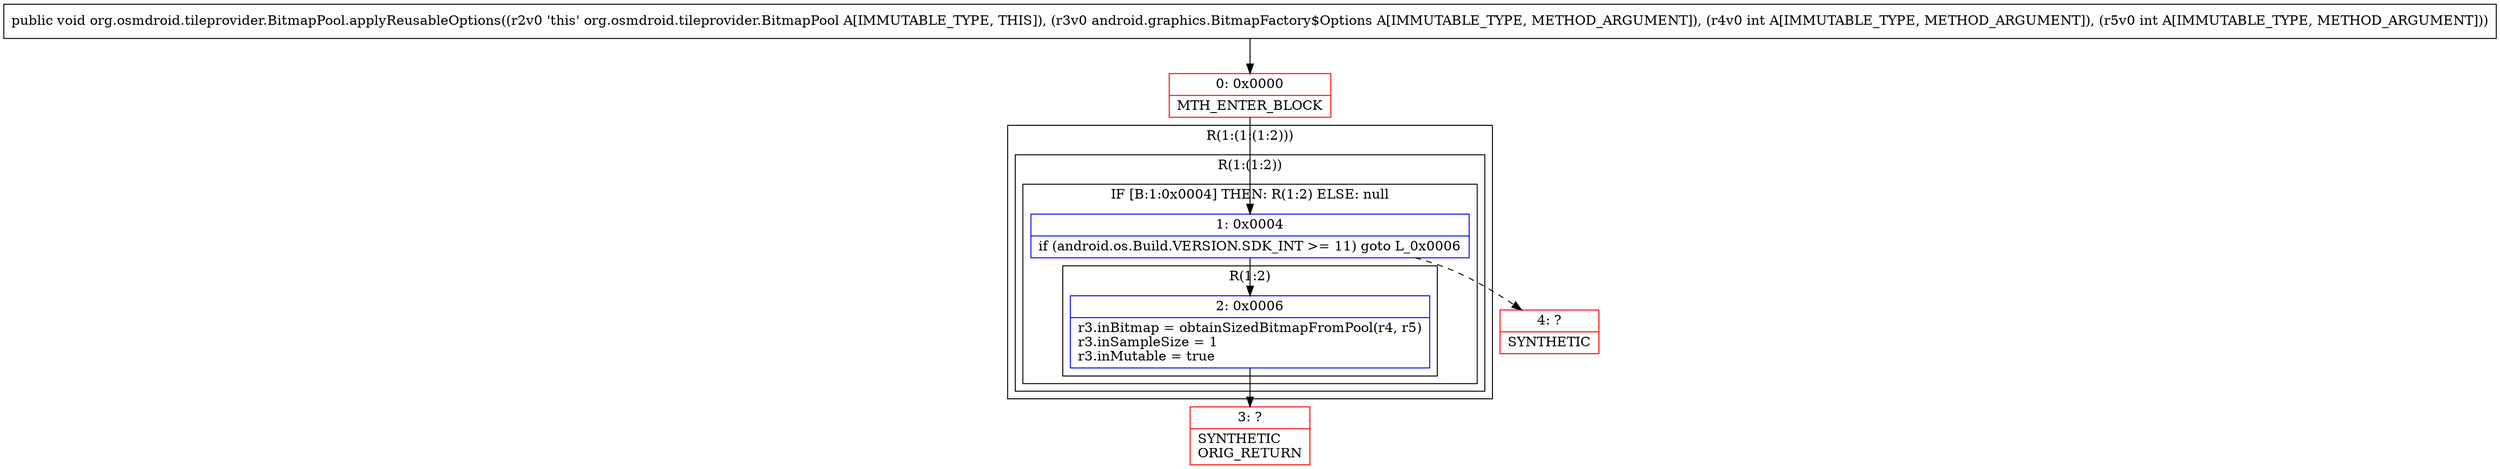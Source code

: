 digraph "CFG fororg.osmdroid.tileprovider.BitmapPool.applyReusableOptions(Landroid\/graphics\/BitmapFactory$Options;II)V" {
subgraph cluster_Region_646774674 {
label = "R(1:(1:(1:2)))";
node [shape=record,color=blue];
subgraph cluster_Region_1520101095 {
label = "R(1:(1:2))";
node [shape=record,color=blue];
subgraph cluster_IfRegion_521656160 {
label = "IF [B:1:0x0004] THEN: R(1:2) ELSE: null";
node [shape=record,color=blue];
Node_1 [shape=record,label="{1\:\ 0x0004|if (android.os.Build.VERSION.SDK_INT \>= 11) goto L_0x0006\l}"];
subgraph cluster_Region_55172612 {
label = "R(1:2)";
node [shape=record,color=blue];
Node_2 [shape=record,label="{2\:\ 0x0006|r3.inBitmap = obtainSizedBitmapFromPool(r4, r5)\lr3.inSampleSize = 1\lr3.inMutable = true\l}"];
}
}
}
}
Node_0 [shape=record,color=red,label="{0\:\ 0x0000|MTH_ENTER_BLOCK\l}"];
Node_3 [shape=record,color=red,label="{3\:\ ?|SYNTHETIC\lORIG_RETURN\l}"];
Node_4 [shape=record,color=red,label="{4\:\ ?|SYNTHETIC\l}"];
MethodNode[shape=record,label="{public void org.osmdroid.tileprovider.BitmapPool.applyReusableOptions((r2v0 'this' org.osmdroid.tileprovider.BitmapPool A[IMMUTABLE_TYPE, THIS]), (r3v0 android.graphics.BitmapFactory$Options A[IMMUTABLE_TYPE, METHOD_ARGUMENT]), (r4v0 int A[IMMUTABLE_TYPE, METHOD_ARGUMENT]), (r5v0 int A[IMMUTABLE_TYPE, METHOD_ARGUMENT])) }"];
MethodNode -> Node_0;
Node_1 -> Node_2;
Node_1 -> Node_4[style=dashed];
Node_2 -> Node_3;
Node_0 -> Node_1;
}


